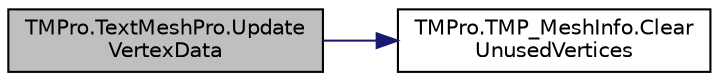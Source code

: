 digraph "TMPro.TextMeshPro.UpdateVertexData"
{
 // LATEX_PDF_SIZE
  edge [fontname="Helvetica",fontsize="10",labelfontname="Helvetica",labelfontsize="10"];
  node [fontname="Helvetica",fontsize="10",shape=record];
  rankdir="LR";
  Node1 [label="TMPro.TextMeshPro.Update\lVertexData",height=0.2,width=0.4,color="black", fillcolor="grey75", style="filled", fontcolor="black",tooltip="Function to upload the updated vertex data and renderer."];
  Node1 -> Node2 [color="midnightblue",fontsize="10",style="solid",fontname="Helvetica"];
  Node2 [label="TMPro.TMP_MeshInfo.Clear\lUnusedVertices",height=0.2,width=0.4,color="black", fillcolor="white", style="filled",URL="$struct_t_m_pro_1_1_t_m_p___mesh_info.html#a7abd732cdaf4d54113166700701defd4",tooltip="Function to clear the vertices while preserving the Triangles, Normals and Tangents."];
}
